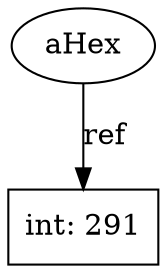 digraph G {
    overlap=false;

    name3412128 [label="aHex", shape="ellipse"];
    int8647280 [label="int: 291", shape="box"];

    name3412128 -> int8647280 [label="ref"];

}
